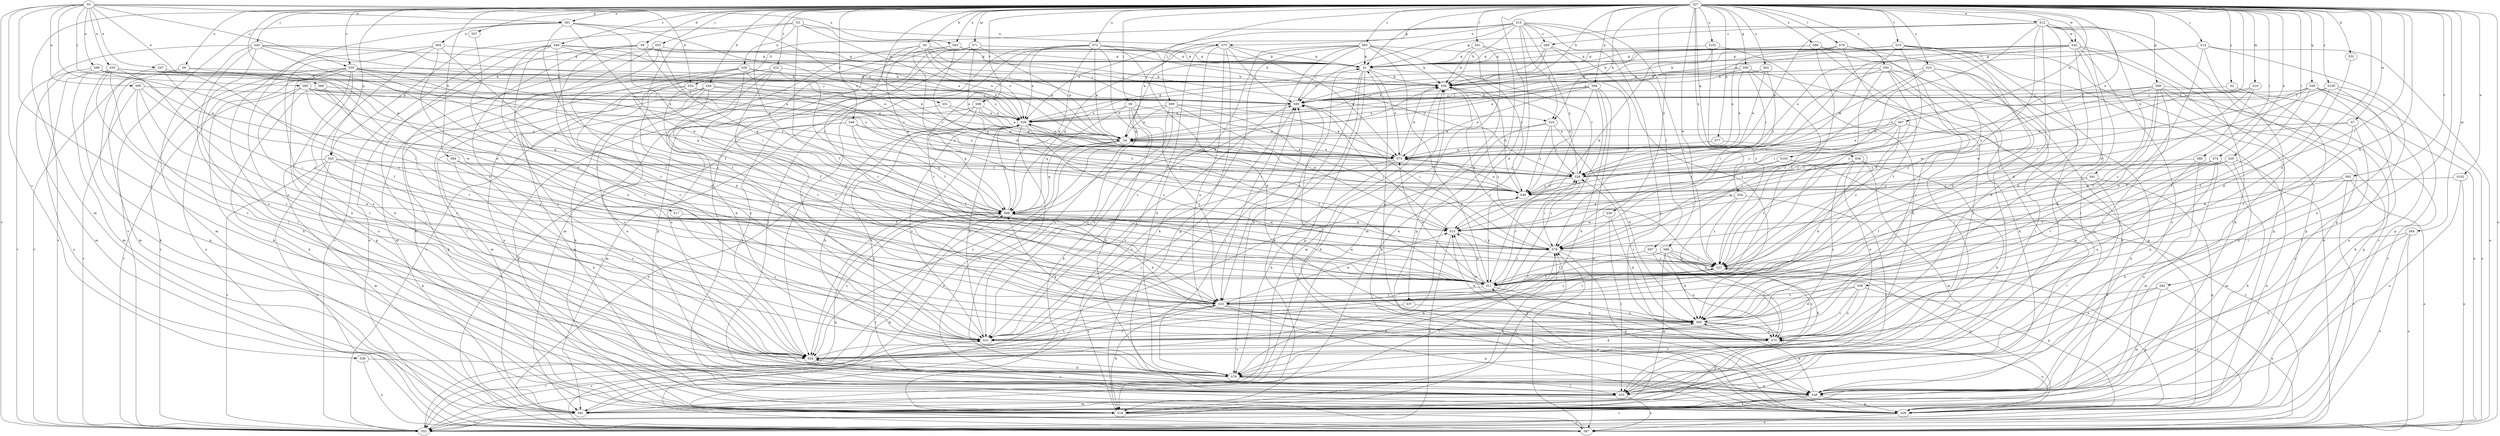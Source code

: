 strict digraph  {
S27;
S5;
S3;
S15;
S12;
S91;
S4;
S56;
S96;
S63;
S60;
S31;
S77;
S37;
S8;
S65;
S103;
S47;
S69;
S73;
S46;
S11;
S90;
S1;
S0;
S44;
S34;
S61;
S76;
S20;
S9;
S80;
S78;
S45;
S53;
S99;
S14;
S85;
S89;
S32;
S39;
S84;
S25;
S18;
S82;
S79;
S41;
S97;
S33;
S16;
S64;
S51;
S71;
S81;
S98;
S55;
S29;
S75;
S93;
S70;
S62;
S30;
S87;
S57;
S94;
S68;
S43;
S28;
S58;
S59;
S88;
S26;
S100;
S35;
S24;
S19;
S22;
S92;
S10;
S72;
S6;
S101;
S102;
S95;
S48;
S38;
S52;
S67;
S7;
S17;
S86;
S42;
S13;
S66;
S74;
S54;
S83;
S36;
S2;
S23;
S50;
S49;
S40;
S21;
S27 -> S12  [label=a];
S27 -> S91  [label=a];
S27 -> S56  [label=b];
S27 -> S96  [label=c];
S27 -> S63  [label=c];
S27 -> S77  [label=d];
S27 -> S37  [label=d];
S27 -> S8  [label=d];
S27 -> S65  [label=d];
S27 -> S103  [label=e];
S27 -> S46  [label=f];
S27 -> S90  [label=g];
S27 -> S1  [label=g];
S27 -> S0  [label=h];
S27 -> S44  [label=h];
S27 -> S20  [label=i];
S27 -> S9  [label=i];
S27 -> S80  [label=i];
S27 -> S78  [label=i];
S27 -> S45  [label=j];
S27 -> S53  [label=j];
S27 -> S99  [label=j];
S27 -> S14  [label=j];
S27 -> S32  [label=k];
S27 -> S39  [label=k];
S27 -> S84  [label=k];
S27 -> S25  [label=k];
S27 -> S82  [label=l];
S27 -> S79  [label=l];
S27 -> S41  [label=l];
S27 -> S16  [label=m];
S27 -> S64  [label=m];
S27 -> S51  [label=m];
S27 -> S71  [label=m];
S27 -> S81  [label=m];
S27 -> S62  [label=o];
S27 -> S30  [label=o];
S27 -> S87  [label=o];
S27 -> S57  [label=p];
S27 -> S94  [label=p];
S27 -> S68  [label=p];
S27 -> S43  [label=p];
S27 -> S58  [label=q];
S27 -> S59  [label=q];
S27 -> S88  [label=q];
S27 -> S26  [label=r];
S27 -> S100  [label=s];
S27 -> S35  [label=s];
S27 -> S19  [label=t];
S27 -> S22  [label=t];
S27 -> S92  [label=t];
S27 -> S72  [label=u];
S27 -> S6  [label=u];
S27 -> S101  [label=u];
S27 -> S102  [label=u];
S27 -> S67  [label=w];
S27 -> S7  [label=w];
S27 -> S17  [label=w];
S27 -> S86  [label=w];
S27 -> S42  [label=w];
S27 -> S66  [label=x];
S27 -> S74  [label=x];
S27 -> S54  [label=x];
S27 -> S83  [label=x];
S27 -> S2  [label=y];
S27 -> S23  [label=y];
S27 -> S50  [label=y];
S27 -> S40  [label=z];
S5 -> S91  [label=a];
S5 -> S47  [label=e];
S5 -> S69  [label=e];
S5 -> S34  [label=h];
S5 -> S85  [label=j];
S5 -> S98  [label=n];
S5 -> S55  [label=n];
S5 -> S88  [label=q];
S5 -> S35  [label=s];
S5 -> S24  [label=s];
S5 -> S95  [label=u];
S5 -> S38  [label=v];
S5 -> S52  [label=v];
S5 -> S83  [label=x];
S3 -> S4  [label=a];
S3 -> S11  [label=f];
S3 -> S25  [label=k];
S3 -> S29  [label=n];
S3 -> S75  [label=n];
S3 -> S43  [label=p];
S3 -> S10  [label=t];
S15 -> S4  [label=a];
S15 -> S56  [label=b];
S15 -> S60  [label=c];
S15 -> S34  [label=h];
S15 -> S89  [label=j];
S15 -> S25  [label=k];
S15 -> S97  [label=l];
S15 -> S75  [label=n];
S15 -> S24  [label=s];
S15 -> S48  [label=u];
S15 -> S36  [label=x];
S15 -> S49  [label=y];
S15 -> S21  [label=z];
S12 -> S60  [label=c];
S12 -> S65  [label=d];
S12 -> S73  [label=e];
S12 -> S1  [label=g];
S12 -> S61  [label=h];
S12 -> S18  [label=k];
S12 -> S33  [label=l];
S12 -> S28  [label=p];
S12 -> S10  [label=t];
S12 -> S42  [label=w];
S12 -> S13  [label=w];
S12 -> S21  [label=z];
S91 -> S4  [label=a];
S91 -> S11  [label=f];
S91 -> S78  [label=i];
S91 -> S93  [label=n];
S91 -> S24  [label=s];
S91 -> S52  [label=v];
S91 -> S13  [label=w];
S91 -> S36  [label=x];
S4 -> S73  [label=e];
S4 -> S87  [label=o];
S4 -> S88  [label=q];
S4 -> S24  [label=s];
S56 -> S89  [label=j];
S56 -> S81  [label=m];
S56 -> S21  [label=z];
S96 -> S4  [label=a];
S96 -> S73  [label=e];
S96 -> S76  [label=h];
S96 -> S81  [label=m];
S96 -> S88  [label=q];
S96 -> S36  [label=x];
S63 -> S56  [label=b];
S63 -> S31  [label=c];
S63 -> S11  [label=f];
S63 -> S1  [label=g];
S63 -> S89  [label=j];
S63 -> S18  [label=k];
S63 -> S28  [label=p];
S63 -> S88  [label=q];
S63 -> S10  [label=t];
S63 -> S49  [label=y];
S60 -> S1  [label=g];
S60 -> S78  [label=i];
S60 -> S89  [label=j];
S60 -> S10  [label=t];
S60 -> S36  [label=x];
S31 -> S89  [label=j];
S31 -> S26  [label=r];
S31 -> S52  [label=v];
S31 -> S36  [label=x];
S77 -> S65  [label=d];
S77 -> S73  [label=e];
S37 -> S65  [label=d];
S37 -> S24  [label=s];
S8 -> S31  [label=c];
S8 -> S1  [label=g];
S8 -> S89  [label=j];
S8 -> S87  [label=o];
S8 -> S24  [label=s];
S8 -> S49  [label=y];
S65 -> S31  [label=c];
S65 -> S18  [label=k];
S65 -> S70  [label=n];
S65 -> S26  [label=r];
S65 -> S13  [label=w];
S103 -> S76  [label=h];
S103 -> S26  [label=r];
S103 -> S49  [label=y];
S47 -> S56  [label=b];
S47 -> S11  [label=f];
S47 -> S28  [label=p];
S47 -> S21  [label=z];
S69 -> S89  [label=j];
S69 -> S18  [label=k];
S69 -> S10  [label=t];
S69 -> S13  [label=w];
S73 -> S4  [label=a];
S73 -> S56  [label=b];
S73 -> S31  [label=c];
S73 -> S76  [label=h];
S73 -> S26  [label=r];
S46 -> S4  [label=a];
S46 -> S11  [label=f];
S46 -> S87  [label=o];
S46 -> S88  [label=q];
S46 -> S24  [label=s];
S46 -> S49  [label=y];
S11 -> S73  [label=e];
S11 -> S70  [label=n];
S11 -> S88  [label=q];
S11 -> S26  [label=r];
S11 -> S10  [label=t];
S11 -> S13  [label=w];
S11 -> S49  [label=y];
S90 -> S4  [label=a];
S90 -> S56  [label=b];
S90 -> S73  [label=e];
S90 -> S28  [label=p];
S90 -> S26  [label=r];
S90 -> S21  [label=z];
S1 -> S56  [label=b];
S1 -> S73  [label=e];
S1 -> S76  [label=h];
S1 -> S18  [label=k];
S1 -> S28  [label=p];
S1 -> S26  [label=r];
S1 -> S10  [label=t];
S0 -> S4  [label=a];
S0 -> S31  [label=c];
S0 -> S1  [label=g];
S0 -> S89  [label=j];
S0 -> S88  [label=q];
S0 -> S48  [label=u];
S0 -> S36  [label=x];
S44 -> S89  [label=j];
S44 -> S81  [label=m];
S44 -> S28  [label=p];
S44 -> S24  [label=s];
S44 -> S10  [label=t];
S44 -> S48  [label=u];
S44 -> S49  [label=y];
S34 -> S31  [label=c];
S34 -> S89  [label=j];
S34 -> S18  [label=k];
S34 -> S10  [label=t];
S34 -> S36  [label=x];
S34 -> S49  [label=y];
S61 -> S11  [label=f];
S61 -> S33  [label=l];
S61 -> S28  [label=p];
S61 -> S49  [label=y];
S76 -> S89  [label=j];
S76 -> S33  [label=l];
S76 -> S48  [label=u];
S20 -> S11  [label=f];
S20 -> S18  [label=k];
S20 -> S81  [label=m];
S20 -> S26  [label=r];
S20 -> S13  [label=w];
S9 -> S31  [label=c];
S9 -> S73  [label=e];
S9 -> S76  [label=h];
S9 -> S88  [label=q];
S9 -> S10  [label=t];
S9 -> S36  [label=x];
S80 -> S70  [label=n];
S80 -> S26  [label=r];
S80 -> S48  [label=u];
S78 -> S56  [label=b];
S78 -> S76  [label=h];
S78 -> S89  [label=j];
S78 -> S18  [label=k];
S78 -> S28  [label=p];
S78 -> S21  [label=z];
S45 -> S73  [label=e];
S45 -> S11  [label=f];
S45 -> S1  [label=g];
S45 -> S33  [label=l];
S45 -> S81  [label=m];
S45 -> S24  [label=s];
S45 -> S52  [label=v];
S45 -> S36  [label=x];
S53 -> S65  [label=d];
S53 -> S1  [label=g];
S53 -> S18  [label=k];
S53 -> S88  [label=q];
S53 -> S24  [label=s];
S99 -> S4  [label=a];
S99 -> S31  [label=c];
S99 -> S73  [label=e];
S99 -> S78  [label=i];
S99 -> S18  [label=k];
S99 -> S13  [label=w];
S99 -> S36  [label=x];
S14 -> S56  [label=b];
S14 -> S65  [label=d];
S14 -> S1  [label=g];
S14 -> S33  [label=l];
S14 -> S87  [label=o];
S14 -> S28  [label=p];
S85 -> S31  [label=c];
S85 -> S89  [label=j];
S85 -> S88  [label=q];
S85 -> S26  [label=r];
S85 -> S52  [label=v];
S85 -> S13  [label=w];
S85 -> S36  [label=x];
S89 -> S36  [label=x];
S32 -> S65  [label=d];
S39 -> S31  [label=c];
S39 -> S65  [label=d];
S39 -> S70  [label=n];
S39 -> S28  [label=p];
S39 -> S10  [label=t];
S84 -> S76  [label=h];
S84 -> S26  [label=r];
S84 -> S24  [label=s];
S25 -> S4  [label=a];
S25 -> S31  [label=c];
S25 -> S65  [label=d];
S25 -> S26  [label=r];
S25 -> S49  [label=y];
S18 -> S78  [label=i];
S18 -> S89  [label=j];
S18 -> S87  [label=o];
S82 -> S81  [label=m];
S82 -> S70  [label=n];
S82 -> S87  [label=o];
S82 -> S10  [label=t];
S79 -> S31  [label=c];
S79 -> S73  [label=e];
S79 -> S11  [label=f];
S79 -> S1  [label=g];
S79 -> S33  [label=l];
S41 -> S56  [label=b];
S41 -> S1  [label=g];
S41 -> S18  [label=k];
S41 -> S81  [label=m];
S97 -> S11  [label=f];
S97 -> S70  [label=n];
S97 -> S21  [label=z];
S33 -> S81  [label=m];
S33 -> S87  [label=o];
S33 -> S24  [label=s];
S33 -> S36  [label=x];
S16 -> S11  [label=f];
S16 -> S89  [label=j];
S16 -> S13  [label=w];
S16 -> S21  [label=z];
S64 -> S78  [label=i];
S64 -> S87  [label=o];
S64 -> S48  [label=u];
S64 -> S52  [label=v];
S51 -> S73  [label=e];
S51 -> S18  [label=k];
S51 -> S36  [label=x];
S71 -> S4  [label=a];
S71 -> S73  [label=e];
S71 -> S1  [label=g];
S71 -> S33  [label=l];
S71 -> S81  [label=m];
S71 -> S28  [label=p];
S71 -> S10  [label=t];
S81 -> S56  [label=b];
S81 -> S78  [label=i];
S81 -> S52  [label=v];
S98 -> S4  [label=a];
S98 -> S56  [label=b];
S98 -> S78  [label=i];
S98 -> S81  [label=m];
S98 -> S52  [label=v];
S98 -> S49  [label=y];
S55 -> S56  [label=b];
S55 -> S31  [label=c];
S55 -> S73  [label=e];
S55 -> S89  [label=j];
S55 -> S18  [label=k];
S55 -> S81  [label=m];
S55 -> S70  [label=n];
S55 -> S87  [label=o];
S55 -> S24  [label=s];
S29 -> S56  [label=b];
S29 -> S31  [label=c];
S29 -> S11  [label=f];
S29 -> S33  [label=l];
S29 -> S81  [label=m];
S29 -> S26  [label=r];
S29 -> S36  [label=x];
S75 -> S73  [label=e];
S75 -> S1  [label=g];
S75 -> S76  [label=h];
S75 -> S89  [label=j];
S75 -> S70  [label=n];
S75 -> S28  [label=p];
S75 -> S88  [label=q];
S75 -> S52  [label=v];
S93 -> S11  [label=f];
S93 -> S1  [label=g];
S93 -> S76  [label=h];
S93 -> S33  [label=l];
S93 -> S70  [label=n];
S93 -> S24  [label=s];
S70 -> S1  [label=g];
S70 -> S89  [label=j];
S70 -> S88  [label=q];
S70 -> S24  [label=s];
S70 -> S13  [label=w];
S70 -> S21  [label=z];
S62 -> S56  [label=b];
S62 -> S73  [label=e];
S62 -> S49  [label=y];
S30 -> S65  [label=d];
S30 -> S33  [label=l];
S30 -> S13  [label=w];
S87 -> S78  [label=i];
S87 -> S89  [label=j];
S87 -> S88  [label=q];
S87 -> S36  [label=x];
S57 -> S10  [label=t];
S94 -> S4  [label=a];
S94 -> S31  [label=c];
S94 -> S73  [label=e];
S94 -> S11  [label=f];
S94 -> S76  [label=h];
S94 -> S89  [label=j];
S94 -> S87  [label=o];
S68 -> S65  [label=d];
S68 -> S11  [label=f];
S68 -> S89  [label=j];
S68 -> S87  [label=o];
S68 -> S28  [label=p];
S68 -> S26  [label=r];
S68 -> S24  [label=s];
S68 -> S52  [label=v];
S68 -> S49  [label=y];
S43 -> S11  [label=f];
S43 -> S18  [label=k];
S43 -> S81  [label=m];
S43 -> S87  [label=o];
S43 -> S26  [label=r];
S43 -> S24  [label=s];
S43 -> S52  [label=v];
S28 -> S56  [label=b];
S28 -> S11  [label=f];
S28 -> S70  [label=n];
S28 -> S87  [label=o];
S58 -> S31  [label=c];
S58 -> S78  [label=i];
S58 -> S81  [label=m];
S58 -> S70  [label=n];
S58 -> S26  [label=r];
S58 -> S52  [label=v];
S58 -> S21  [label=z];
S59 -> S73  [label=e];
S59 -> S11  [label=f];
S59 -> S89  [label=j];
S59 -> S18  [label=k];
S59 -> S87  [label=o];
S59 -> S48  [label=u];
S59 -> S13  [label=w];
S88 -> S56  [label=b];
S88 -> S65  [label=d];
S88 -> S24  [label=s];
S88 -> S52  [label=v];
S88 -> S13  [label=w];
S88 -> S36  [label=x];
S26 -> S56  [label=b];
S26 -> S78  [label=i];
S26 -> S36  [label=x];
S26 -> S49  [label=y];
S100 -> S11  [label=f];
S100 -> S89  [label=j];
S100 -> S33  [label=l];
S100 -> S70  [label=n];
S100 -> S13  [label=w];
S35 -> S56  [label=b];
S35 -> S18  [label=k];
S35 -> S87  [label=o];
S35 -> S28  [label=p];
S35 -> S88  [label=q];
S35 -> S26  [label=r];
S35 -> S24  [label=s];
S35 -> S48  [label=u];
S35 -> S52  [label=v];
S35 -> S49  [label=y];
S35 -> S21  [label=z];
S24 -> S65  [label=d];
S24 -> S76  [label=h];
S24 -> S10  [label=t];
S19 -> S56  [label=b];
S19 -> S65  [label=d];
S19 -> S1  [label=g];
S19 -> S78  [label=i];
S19 -> S89  [label=j];
S19 -> S33  [label=l];
S19 -> S70  [label=n];
S19 -> S28  [label=p];
S19 -> S21  [label=z];
S22 -> S56  [label=b];
S22 -> S11  [label=f];
S22 -> S18  [label=k];
S22 -> S10  [label=t];
S22 -> S48  [label=u];
S22 -> S52  [label=v];
S92 -> S76  [label=h];
S92 -> S87  [label=o];
S92 -> S52  [label=v];
S92 -> S13  [label=w];
S92 -> S49  [label=y];
S10 -> S65  [label=d];
S10 -> S18  [label=k];
S10 -> S28  [label=p];
S10 -> S24  [label=s];
S10 -> S48  [label=u];
S10 -> S13  [label=w];
S10 -> S21  [label=z];
S72 -> S4  [label=a];
S72 -> S65  [label=d];
S72 -> S1  [label=g];
S72 -> S33  [label=l];
S72 -> S88  [label=q];
S72 -> S26  [label=r];
S72 -> S24  [label=s];
S72 -> S10  [label=t];
S72 -> S48  [label=u];
S72 -> S36  [label=x];
S6 -> S56  [label=b];
S6 -> S11  [label=f];
S6 -> S81  [label=m];
S6 -> S52  [label=v];
S101 -> S1  [label=g];
S101 -> S76  [label=h];
S101 -> S13  [label=w];
S101 -> S21  [label=z];
S102 -> S87  [label=o];
S102 -> S48  [label=u];
S102 -> S49  [label=y];
S95 -> S76  [label=h];
S95 -> S78  [label=i];
S95 -> S89  [label=j];
S95 -> S70  [label=n];
S95 -> S52  [label=v];
S48 -> S65  [label=d];
S48 -> S18  [label=k];
S48 -> S28  [label=p];
S48 -> S52  [label=v];
S38 -> S76  [label=h];
S38 -> S87  [label=o];
S52 -> S31  [label=c];
S52 -> S88  [label=q];
S67 -> S4  [label=a];
S67 -> S73  [label=e];
S67 -> S78  [label=i];
S67 -> S48  [label=u];
S67 -> S49  [label=y];
S67 -> S21  [label=z];
S7 -> S4  [label=a];
S7 -> S11  [label=f];
S7 -> S26  [label=r];
S7 -> S48  [label=u];
S17 -> S31  [label=c];
S17 -> S13  [label=w];
S86 -> S65  [label=d];
S86 -> S76  [label=h];
S86 -> S81  [label=m];
S86 -> S70  [label=n];
S86 -> S28  [label=p];
S86 -> S10  [label=t];
S86 -> S21  [label=z];
S42 -> S56  [label=b];
S42 -> S31  [label=c];
S42 -> S65  [label=d];
S42 -> S73  [label=e];
S42 -> S1  [label=g];
S42 -> S28  [label=p];
S42 -> S26  [label=r];
S42 -> S48  [label=u];
S42 -> S52  [label=v];
S42 -> S36  [label=x];
S13 -> S78  [label=i];
S13 -> S89  [label=j];
S13 -> S52  [label=v];
S66 -> S4  [label=a];
S66 -> S11  [label=f];
S66 -> S1  [label=g];
S66 -> S18  [label=k];
S66 -> S33  [label=l];
S66 -> S87  [label=o];
S74 -> S18  [label=k];
S74 -> S81  [label=m];
S74 -> S70  [label=n];
S74 -> S26  [label=r];
S74 -> S10  [label=t];
S54 -> S33  [label=l];
S54 -> S70  [label=n];
S54 -> S88  [label=q];
S54 -> S21  [label=z];
S83 -> S56  [label=b];
S83 -> S1  [label=g];
S83 -> S76  [label=h];
S83 -> S78  [label=i];
S83 -> S13  [label=w];
S36 -> S4  [label=a];
S36 -> S31  [label=c];
S36 -> S11  [label=f];
S36 -> S1  [label=g];
S36 -> S24  [label=s];
S36 -> S48  [label=u];
S36 -> S21  [label=z];
S2 -> S89  [label=j];
S2 -> S48  [label=u];
S23 -> S56  [label=b];
S23 -> S73  [label=e];
S23 -> S78  [label=i];
S23 -> S33  [label=l];
S23 -> S48  [label=u];
S23 -> S21  [label=z];
S50 -> S56  [label=b];
S50 -> S11  [label=f];
S50 -> S78  [label=i];
S50 -> S18  [label=k];
S50 -> S81  [label=m];
S50 -> S24  [label=s];
S50 -> S36  [label=x];
S50 -> S21  [label=z];
S49 -> S56  [label=b];
S49 -> S73  [label=e];
S49 -> S88  [label=q];
S40 -> S31  [label=c];
S40 -> S65  [label=d];
S40 -> S73  [label=e];
S40 -> S1  [label=g];
S40 -> S89  [label=j];
S40 -> S33  [label=l];
S40 -> S10  [label=t];
S40 -> S52  [label=v];
S21 -> S11  [label=f];
S21 -> S28  [label=p];
S21 -> S10  [label=t];
S21 -> S52  [label=v];
}
